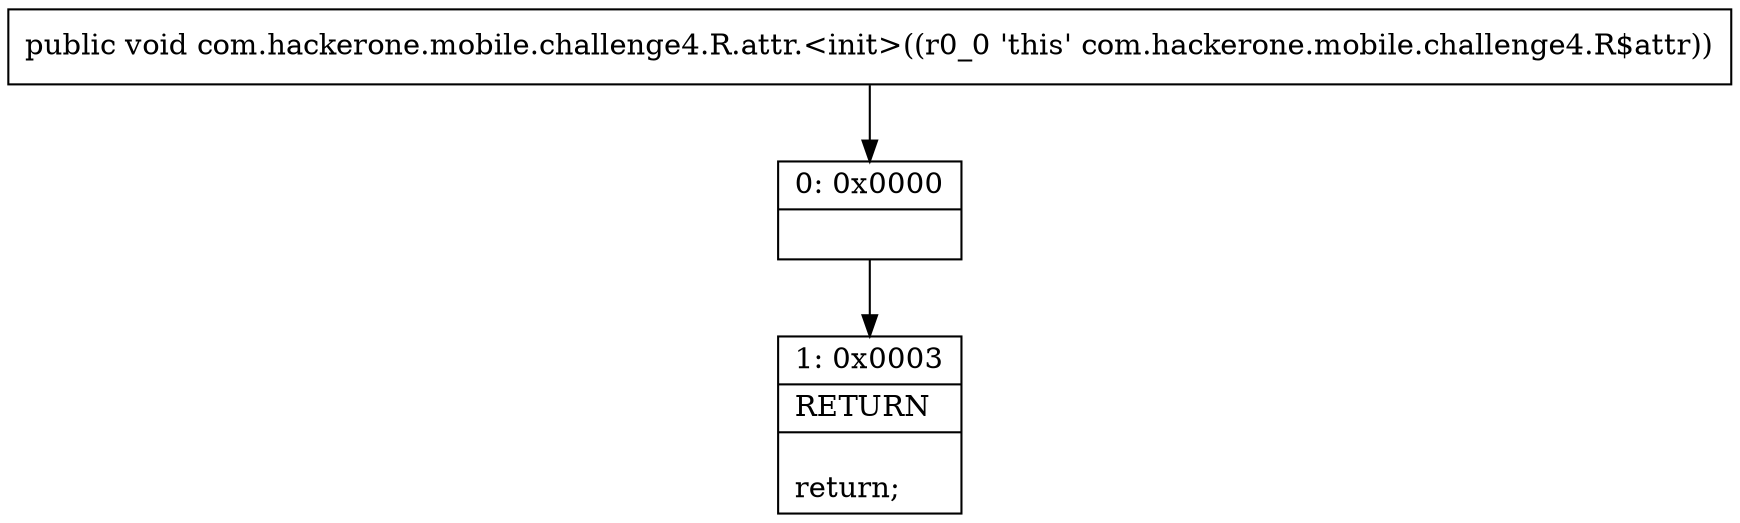 digraph "CFG forcom.hackerone.mobile.challenge4.R.attr.\<init\>()V" {
Node_0 [shape=record,label="{0\:\ 0x0000|\l}"];
Node_1 [shape=record,label="{1\:\ 0x0003|RETURN\l|\lreturn;\l}"];
MethodNode[shape=record,label="{public void com.hackerone.mobile.challenge4.R.attr.\<init\>((r0_0 'this' com.hackerone.mobile.challenge4.R$attr)) }"];
MethodNode -> Node_0;
Node_0 -> Node_1;
}


